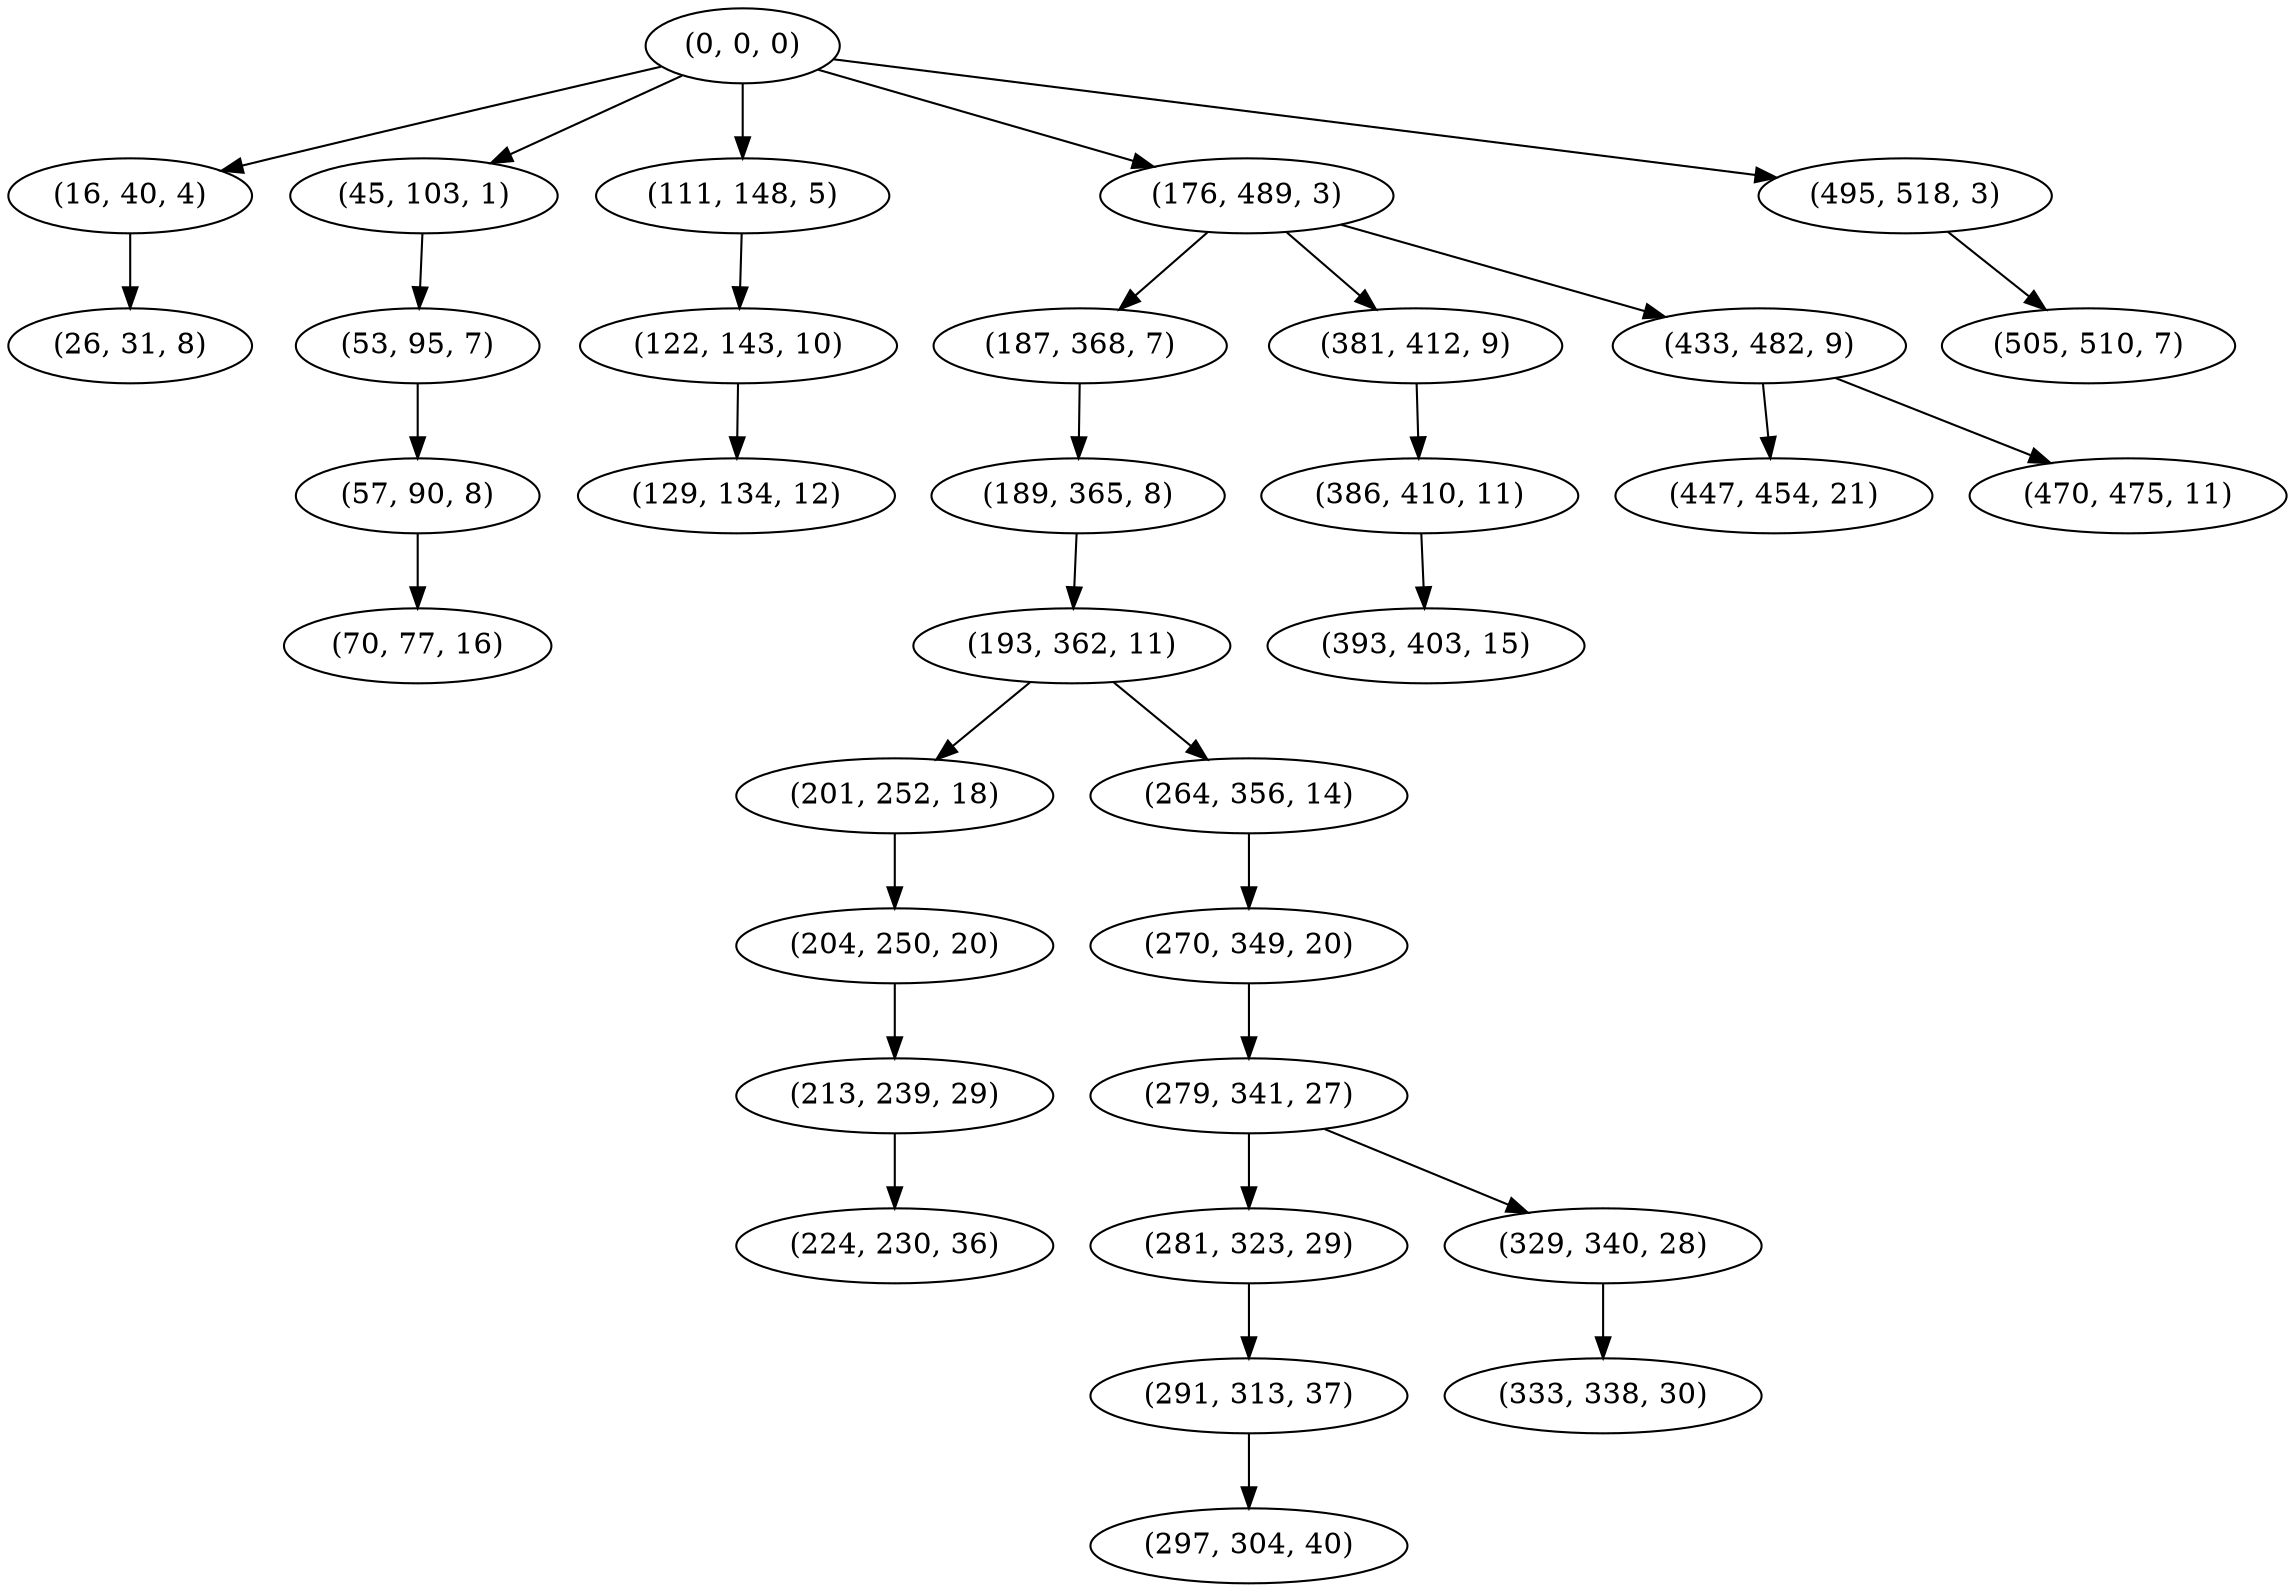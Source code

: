 digraph tree {
    "(0, 0, 0)";
    "(16, 40, 4)";
    "(26, 31, 8)";
    "(45, 103, 1)";
    "(53, 95, 7)";
    "(57, 90, 8)";
    "(70, 77, 16)";
    "(111, 148, 5)";
    "(122, 143, 10)";
    "(129, 134, 12)";
    "(176, 489, 3)";
    "(187, 368, 7)";
    "(189, 365, 8)";
    "(193, 362, 11)";
    "(201, 252, 18)";
    "(204, 250, 20)";
    "(213, 239, 29)";
    "(224, 230, 36)";
    "(264, 356, 14)";
    "(270, 349, 20)";
    "(279, 341, 27)";
    "(281, 323, 29)";
    "(291, 313, 37)";
    "(297, 304, 40)";
    "(329, 340, 28)";
    "(333, 338, 30)";
    "(381, 412, 9)";
    "(386, 410, 11)";
    "(393, 403, 15)";
    "(433, 482, 9)";
    "(447, 454, 21)";
    "(470, 475, 11)";
    "(495, 518, 3)";
    "(505, 510, 7)";
    "(0, 0, 0)" -> "(16, 40, 4)";
    "(0, 0, 0)" -> "(45, 103, 1)";
    "(0, 0, 0)" -> "(111, 148, 5)";
    "(0, 0, 0)" -> "(176, 489, 3)";
    "(0, 0, 0)" -> "(495, 518, 3)";
    "(16, 40, 4)" -> "(26, 31, 8)";
    "(45, 103, 1)" -> "(53, 95, 7)";
    "(53, 95, 7)" -> "(57, 90, 8)";
    "(57, 90, 8)" -> "(70, 77, 16)";
    "(111, 148, 5)" -> "(122, 143, 10)";
    "(122, 143, 10)" -> "(129, 134, 12)";
    "(176, 489, 3)" -> "(187, 368, 7)";
    "(176, 489, 3)" -> "(381, 412, 9)";
    "(176, 489, 3)" -> "(433, 482, 9)";
    "(187, 368, 7)" -> "(189, 365, 8)";
    "(189, 365, 8)" -> "(193, 362, 11)";
    "(193, 362, 11)" -> "(201, 252, 18)";
    "(193, 362, 11)" -> "(264, 356, 14)";
    "(201, 252, 18)" -> "(204, 250, 20)";
    "(204, 250, 20)" -> "(213, 239, 29)";
    "(213, 239, 29)" -> "(224, 230, 36)";
    "(264, 356, 14)" -> "(270, 349, 20)";
    "(270, 349, 20)" -> "(279, 341, 27)";
    "(279, 341, 27)" -> "(281, 323, 29)";
    "(279, 341, 27)" -> "(329, 340, 28)";
    "(281, 323, 29)" -> "(291, 313, 37)";
    "(291, 313, 37)" -> "(297, 304, 40)";
    "(329, 340, 28)" -> "(333, 338, 30)";
    "(381, 412, 9)" -> "(386, 410, 11)";
    "(386, 410, 11)" -> "(393, 403, 15)";
    "(433, 482, 9)" -> "(447, 454, 21)";
    "(433, 482, 9)" -> "(470, 475, 11)";
    "(495, 518, 3)" -> "(505, 510, 7)";
}
